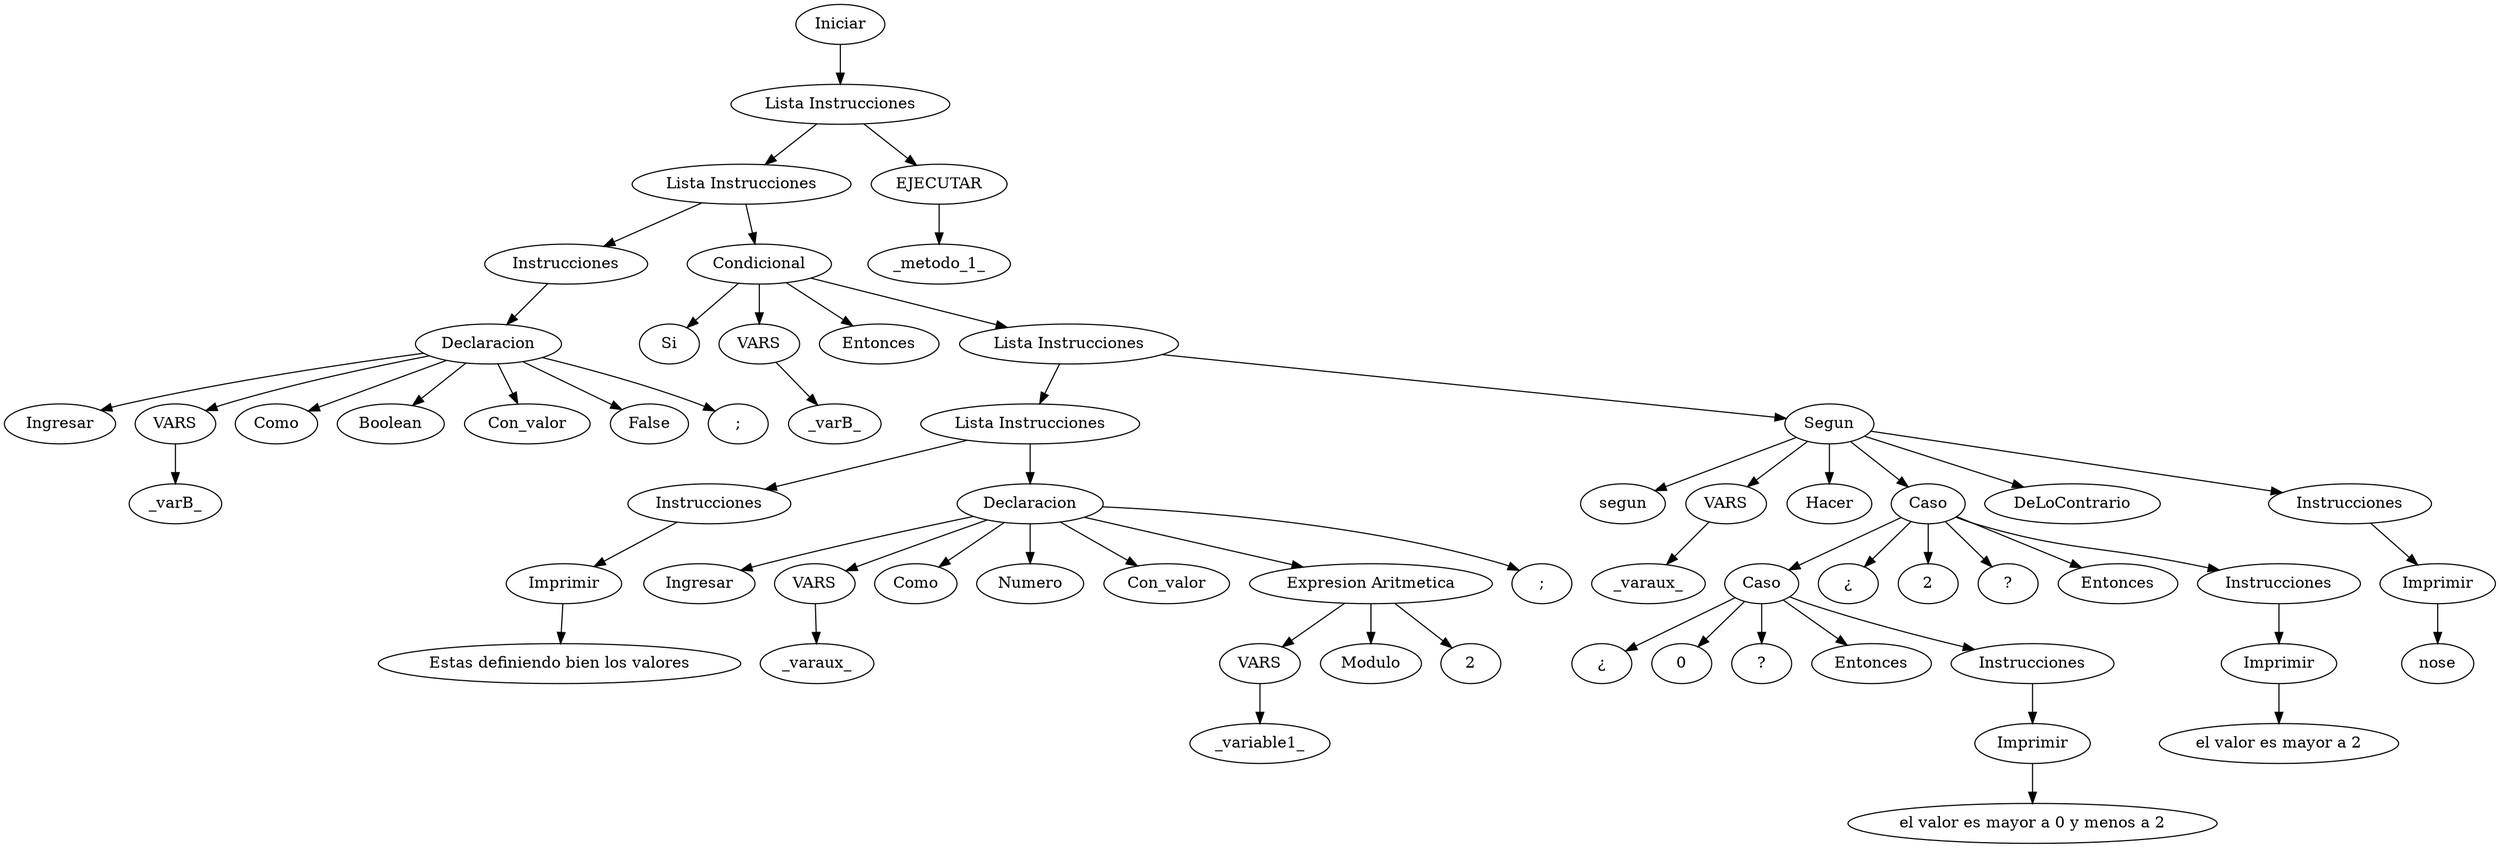 digraph G{
"node1768286302" [ label = "Iniciar",];
"node727884860" [ label = "Lista Instrucciones",];
"node146690694" [ label = "Lista Instrucciones",];
"node1757252468" [ label = "Instrucciones",];
"node777828645" [ label = "Declaracion",];
"node279030678" [ label = "Ingresar",];
"node777828645" -> "node279030678" [ label = "",];
"node1794236774" [ label = "VARS",];
"node1855136103" [ label = "_varB_",];
"node1794236774" -> "node1855136103" [ label = "",];
"node777828645" -> "node1794236774" [ label = "",];
"node625817601" [ label = "Como",];
"node777828645" -> "node625817601" [ label = "",];
"node950913573" [ label = "Boolean",];
"node777828645" -> "node950913573" [ label = "",];
"node1572009607" [ label = "Con_valor",];
"node777828645" -> "node1572009607" [ label = "",];
"node710769743" [ label = "False",];
"node777828645" -> "node710769743" [ label = "",];
"node1713161269" [ label = ";",];
"node777828645" -> "node1713161269" [ label = "",];
"node1757252468" -> "node777828645" [ label = "",];
"node146690694" -> "node1757252468" [ label = "",];
"node808896049" [ label = "Condicional",];
"node2063206526" [ label = "Si",];
"node808896049" -> "node2063206526" [ label = "",];
"node998550634" [ label = "VARS",];
"node1002043971" [ label = "_varB_",];
"node998550634" -> "node1002043971" [ label = "",];
"node808896049" -> "node998550634" [ label = "",];
"node1027126347" [ label = "Entonces",];
"node808896049" -> "node1027126347" [ label = "",];
"node397140586" [ label = "Lista Instrucciones",];
"node156429065" [ label = "Lista Instrucciones",];
"node2110616450" [ label = "Instrucciones",];
"node86968988" [ label = "Imprimir",];
"node1298071777" [ label = "Estas definiendo bien los valores",];
"node86968988" -> "node1298071777" [ label = "",];
"node2110616450" -> "node86968988" [ label = "",];
"node156429065" -> "node2110616450" [ label = "",];
"node1397469408" [ label = "Declaracion",];
"node1158453352" [ label = "Ingresar",];
"node1397469408" -> "node1158453352" [ label = "",];
"node940183999" [ label = "VARS",];
"node224876119" [ label = "_varaux_",];
"node940183999" -> "node224876119" [ label = "",];
"node1397469408" -> "node940183999" [ label = "",];
"node52771755" [ label = "Como",];
"node1397469408" -> "node52771755" [ label = "",];
"node575351935" [ label = "Numero",];
"node1397469408" -> "node575351935" [ label = "",];
"node1243895392" [ label = "Con_valor",];
"node1397469408" -> "node1243895392" [ label = "",];
"node2101765277" [ label = "Expresion Aritmetica",];
"node1469374717" [ label = "VARS",];
"node742852260" [ label = "_variable1_",];
"node1469374717" -> "node742852260" [ label = "",];
"node2101765277" -> "node1469374717" [ label = "",];
"node1152959002" [ label = "Modulo",];
"node2101765277" -> "node1152959002" [ label = "",];
"node169092252" [ label = "2",];
"node2101765277" -> "node169092252" [ label = "",];
"node1397469408" -> "node2101765277" [ label = "",];
"node2063052331" [ label = ";",];
"node1397469408" -> "node2063052331" [ label = "",];
"node156429065" -> "node1397469408" [ label = "",];
"node397140586" -> "node156429065" [ label = "",];
"node1855055351" [ label = "Segun",];
"node1824211501" [ label = "segun",];
"node1855055351" -> "node1824211501" [ label = "",];
"node1201716194" [ label = "VARS",];
"node6407115" [ label = "_varaux_",];
"node1201716194" -> "node6407115" [ label = "",];
"node1855055351" -> "node1201716194" [ label = "",];
"node1639850093" [ label = "Hacer",];
"node1855055351" -> "node1639850093" [ label = "",];
"node1470278749" [ label = "Caso",];
"node362767072" [ label = "Caso",];
"node468620291" [ label = "¿",];
"node362767072" -> "node468620291" [ label = "",];
"node197358171" [ label = "0",];
"node362767072" -> "node197358171" [ label = "",];
"node1237448506" [ label = "?",];
"node362767072" -> "node1237448506" [ label = "",];
"node656868480" [ label = "Entonces",];
"node362767072" -> "node656868480" [ label = "",];
"node1216795371" [ label = "Instrucciones",];
"node1489444874" [ label = "Imprimir",];
"node511276047" [ label = "el valor es mayor a 0 y menos a 2",];
"node1489444874" -> "node511276047" [ label = "",];
"node1216795371" -> "node1489444874" [ label = "",];
"node362767072" -> "node1216795371" [ label = "",];
"node1470278749" -> "node362767072" [ label = "",];
"node31809604" [ label = "¿",];
"node1470278749" -> "node31809604" [ label = "",];
"node2139814681" [ label = "2",];
"node1470278749" -> "node2139814681" [ label = "",];
"node506217362" [ label = "?",];
"node1470278749" -> "node506217362" [ label = "",];
"node1268815188" [ label = "Entonces",];
"node1470278749" -> "node1268815188" [ label = "",];
"node1634548516" [ label = "Instrucciones",];
"node1226266147" [ label = "Imprimir",];
"node895204416" [ label = "el valor es mayor a 2",];
"node1226266147" -> "node895204416" [ label = "",];
"node1634548516" -> "node1226266147" [ label = "",];
"node1470278749" -> "node1634548516" [ label = "",];
"node1855055351" -> "node1470278749" [ label = "",];
"node2048820618" [ label = "DeLoContrario",];
"node1855055351" -> "node2048820618" [ label = "",];
"node1923229174" [ label = "Instrucciones",];
"node33014735" [ label = "Imprimir",];
"node1772541453" [ label = "nose",];
"node33014735" -> "node1772541453" [ label = "",];
"node1923229174" -> "node33014735" [ label = "",];
"node1855055351" -> "node1923229174" [ label = "",];
"node397140586" -> "node1855055351" [ label = "",];
"node808896049" -> "node397140586" [ label = "",];
"node146690694" -> "node808896049" [ label = "",];
"node727884860" -> "node146690694" [ label = "",];
"node1729772646" [ label = "EJECUTAR",];
"node83114214" [ label = "_metodo_1_",];
"node1729772646" -> "node83114214" [ label = "",];
"node727884860" -> "node1729772646" [ label = "",];
"node1768286302" -> "node727884860" [ label = "",];
}